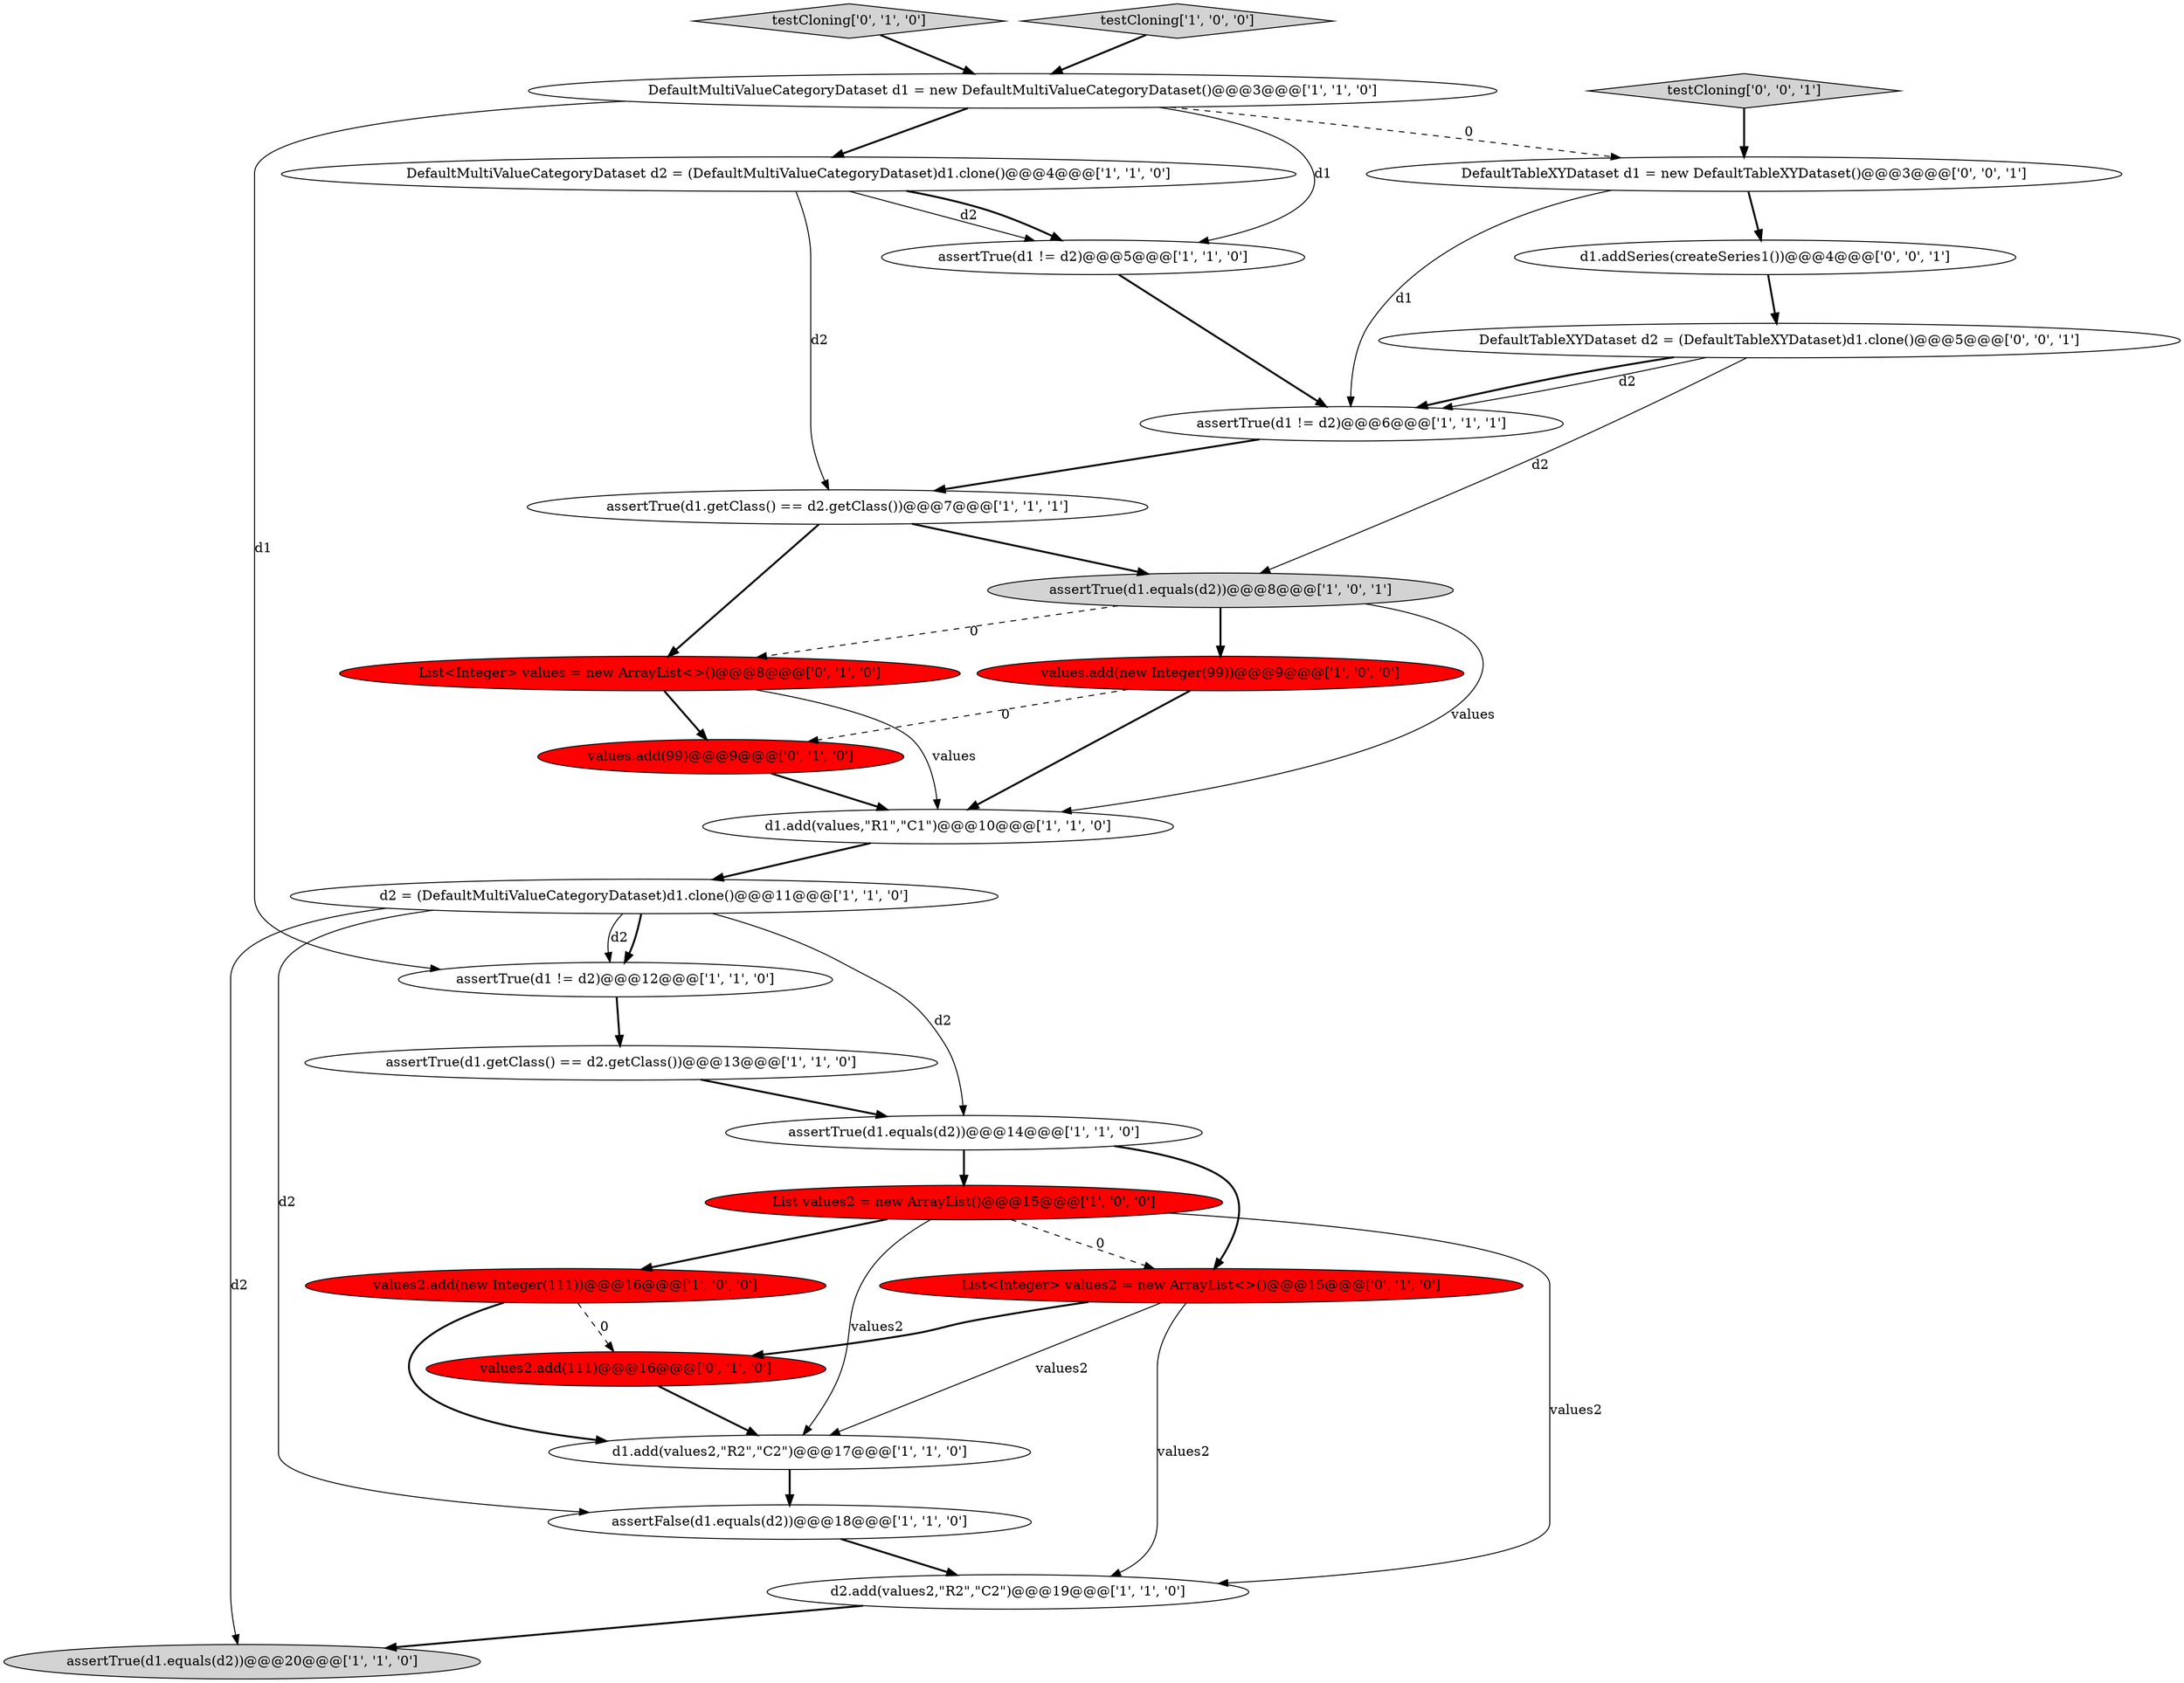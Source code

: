 digraph {
18 [style = filled, label = "assertTrue(d1.getClass() == d2.getClass())@@@13@@@['1', '1', '0']", fillcolor = white, shape = ellipse image = "AAA0AAABBB1BBB"];
7 [style = filled, label = "assertTrue(d1 != d2)@@@12@@@['1', '1', '0']", fillcolor = white, shape = ellipse image = "AAA0AAABBB1BBB"];
2 [style = filled, label = "assertTrue(d1 != d2)@@@5@@@['1', '1', '0']", fillcolor = white, shape = ellipse image = "AAA0AAABBB1BBB"];
24 [style = filled, label = "DefaultTableXYDataset d1 = new DefaultTableXYDataset()@@@3@@@['0', '0', '1']", fillcolor = white, shape = ellipse image = "AAA0AAABBB3BBB"];
0 [style = filled, label = "assertFalse(d1.equals(d2))@@@18@@@['1', '1', '0']", fillcolor = white, shape = ellipse image = "AAA0AAABBB1BBB"];
12 [style = filled, label = "values2.add(new Integer(111))@@@16@@@['1', '0', '0']", fillcolor = red, shape = ellipse image = "AAA1AAABBB1BBB"];
16 [style = filled, label = "DefaultMultiValueCategoryDataset d1 = new DefaultMultiValueCategoryDataset()@@@3@@@['1', '1', '0']", fillcolor = white, shape = ellipse image = "AAA0AAABBB1BBB"];
19 [style = filled, label = "List<Integer> values2 = new ArrayList<>()@@@15@@@['0', '1', '0']", fillcolor = red, shape = ellipse image = "AAA1AAABBB2BBB"];
14 [style = filled, label = "assertTrue(d1.equals(d2))@@@14@@@['1', '1', '0']", fillcolor = white, shape = ellipse image = "AAA0AAABBB1BBB"];
25 [style = filled, label = "d1.addSeries(createSeries1())@@@4@@@['0', '0', '1']", fillcolor = white, shape = ellipse image = "AAA0AAABBB3BBB"];
22 [style = filled, label = "List<Integer> values = new ArrayList<>()@@@8@@@['0', '1', '0']", fillcolor = red, shape = ellipse image = "AAA1AAABBB2BBB"];
3 [style = filled, label = "d1.add(values2,\"R2\",\"C2\")@@@17@@@['1', '1', '0']", fillcolor = white, shape = ellipse image = "AAA0AAABBB1BBB"];
11 [style = filled, label = "assertTrue(d1.getClass() == d2.getClass())@@@7@@@['1', '1', '1']", fillcolor = white, shape = ellipse image = "AAA0AAABBB1BBB"];
20 [style = filled, label = "values2.add(111)@@@16@@@['0', '1', '0']", fillcolor = red, shape = ellipse image = "AAA1AAABBB2BBB"];
26 [style = filled, label = "testCloning['0', '0', '1']", fillcolor = lightgray, shape = diamond image = "AAA0AAABBB3BBB"];
1 [style = filled, label = "DefaultMultiValueCategoryDataset d2 = (DefaultMultiValueCategoryDataset)d1.clone()@@@4@@@['1', '1', '0']", fillcolor = white, shape = ellipse image = "AAA0AAABBB1BBB"];
21 [style = filled, label = "testCloning['0', '1', '0']", fillcolor = lightgray, shape = diamond image = "AAA0AAABBB2BBB"];
4 [style = filled, label = "assertTrue(d1 != d2)@@@6@@@['1', '1', '1']", fillcolor = white, shape = ellipse image = "AAA0AAABBB1BBB"];
15 [style = filled, label = "d2 = (DefaultMultiValueCategoryDataset)d1.clone()@@@11@@@['1', '1', '0']", fillcolor = white, shape = ellipse image = "AAA0AAABBB1BBB"];
13 [style = filled, label = "d2.add(values2,\"R2\",\"C2\")@@@19@@@['1', '1', '0']", fillcolor = white, shape = ellipse image = "AAA0AAABBB1BBB"];
9 [style = filled, label = "assertTrue(d1.equals(d2))@@@8@@@['1', '0', '1']", fillcolor = lightgray, shape = ellipse image = "AAA0AAABBB1BBB"];
27 [style = filled, label = "DefaultTableXYDataset d2 = (DefaultTableXYDataset)d1.clone()@@@5@@@['0', '0', '1']", fillcolor = white, shape = ellipse image = "AAA0AAABBB3BBB"];
5 [style = filled, label = "testCloning['1', '0', '0']", fillcolor = lightgray, shape = diamond image = "AAA0AAABBB1BBB"];
23 [style = filled, label = "values.add(99)@@@9@@@['0', '1', '0']", fillcolor = red, shape = ellipse image = "AAA1AAABBB2BBB"];
6 [style = filled, label = "d1.add(values,\"R1\",\"C1\")@@@10@@@['1', '1', '0']", fillcolor = white, shape = ellipse image = "AAA0AAABBB1BBB"];
10 [style = filled, label = "values.add(new Integer(99))@@@9@@@['1', '0', '0']", fillcolor = red, shape = ellipse image = "AAA1AAABBB1BBB"];
17 [style = filled, label = "assertTrue(d1.equals(d2))@@@20@@@['1', '1', '0']", fillcolor = lightgray, shape = ellipse image = "AAA0AAABBB1BBB"];
8 [style = filled, label = "List values2 = new ArrayList()@@@15@@@['1', '0', '0']", fillcolor = red, shape = ellipse image = "AAA1AAABBB1BBB"];
8->19 [style = dashed, label="0"];
22->6 [style = solid, label="values"];
12->20 [style = dashed, label="0"];
15->7 [style = bold, label=""];
0->13 [style = bold, label=""];
15->7 [style = solid, label="d2"];
16->24 [style = dashed, label="0"];
19->20 [style = bold, label=""];
24->4 [style = solid, label="d1"];
19->3 [style = solid, label="values2"];
14->19 [style = bold, label=""];
9->22 [style = dashed, label="0"];
20->3 [style = bold, label=""];
9->10 [style = bold, label=""];
11->9 [style = bold, label=""];
26->24 [style = bold, label=""];
2->4 [style = bold, label=""];
22->23 [style = bold, label=""];
10->6 [style = bold, label=""];
1->11 [style = solid, label="d2"];
27->9 [style = solid, label="d2"];
3->0 [style = bold, label=""];
6->15 [style = bold, label=""];
5->16 [style = bold, label=""];
8->3 [style = solid, label="values2"];
25->27 [style = bold, label=""];
9->6 [style = solid, label="values"];
13->17 [style = bold, label=""];
27->4 [style = bold, label=""];
16->2 [style = solid, label="d1"];
16->7 [style = solid, label="d1"];
1->2 [style = solid, label="d2"];
15->0 [style = solid, label="d2"];
27->4 [style = solid, label="d2"];
15->17 [style = solid, label="d2"];
16->1 [style = bold, label=""];
24->25 [style = bold, label=""];
23->6 [style = bold, label=""];
19->13 [style = solid, label="values2"];
11->22 [style = bold, label=""];
7->18 [style = bold, label=""];
21->16 [style = bold, label=""];
8->13 [style = solid, label="values2"];
1->2 [style = bold, label=""];
14->8 [style = bold, label=""];
12->3 [style = bold, label=""];
15->14 [style = solid, label="d2"];
4->11 [style = bold, label=""];
10->23 [style = dashed, label="0"];
18->14 [style = bold, label=""];
8->12 [style = bold, label=""];
}
